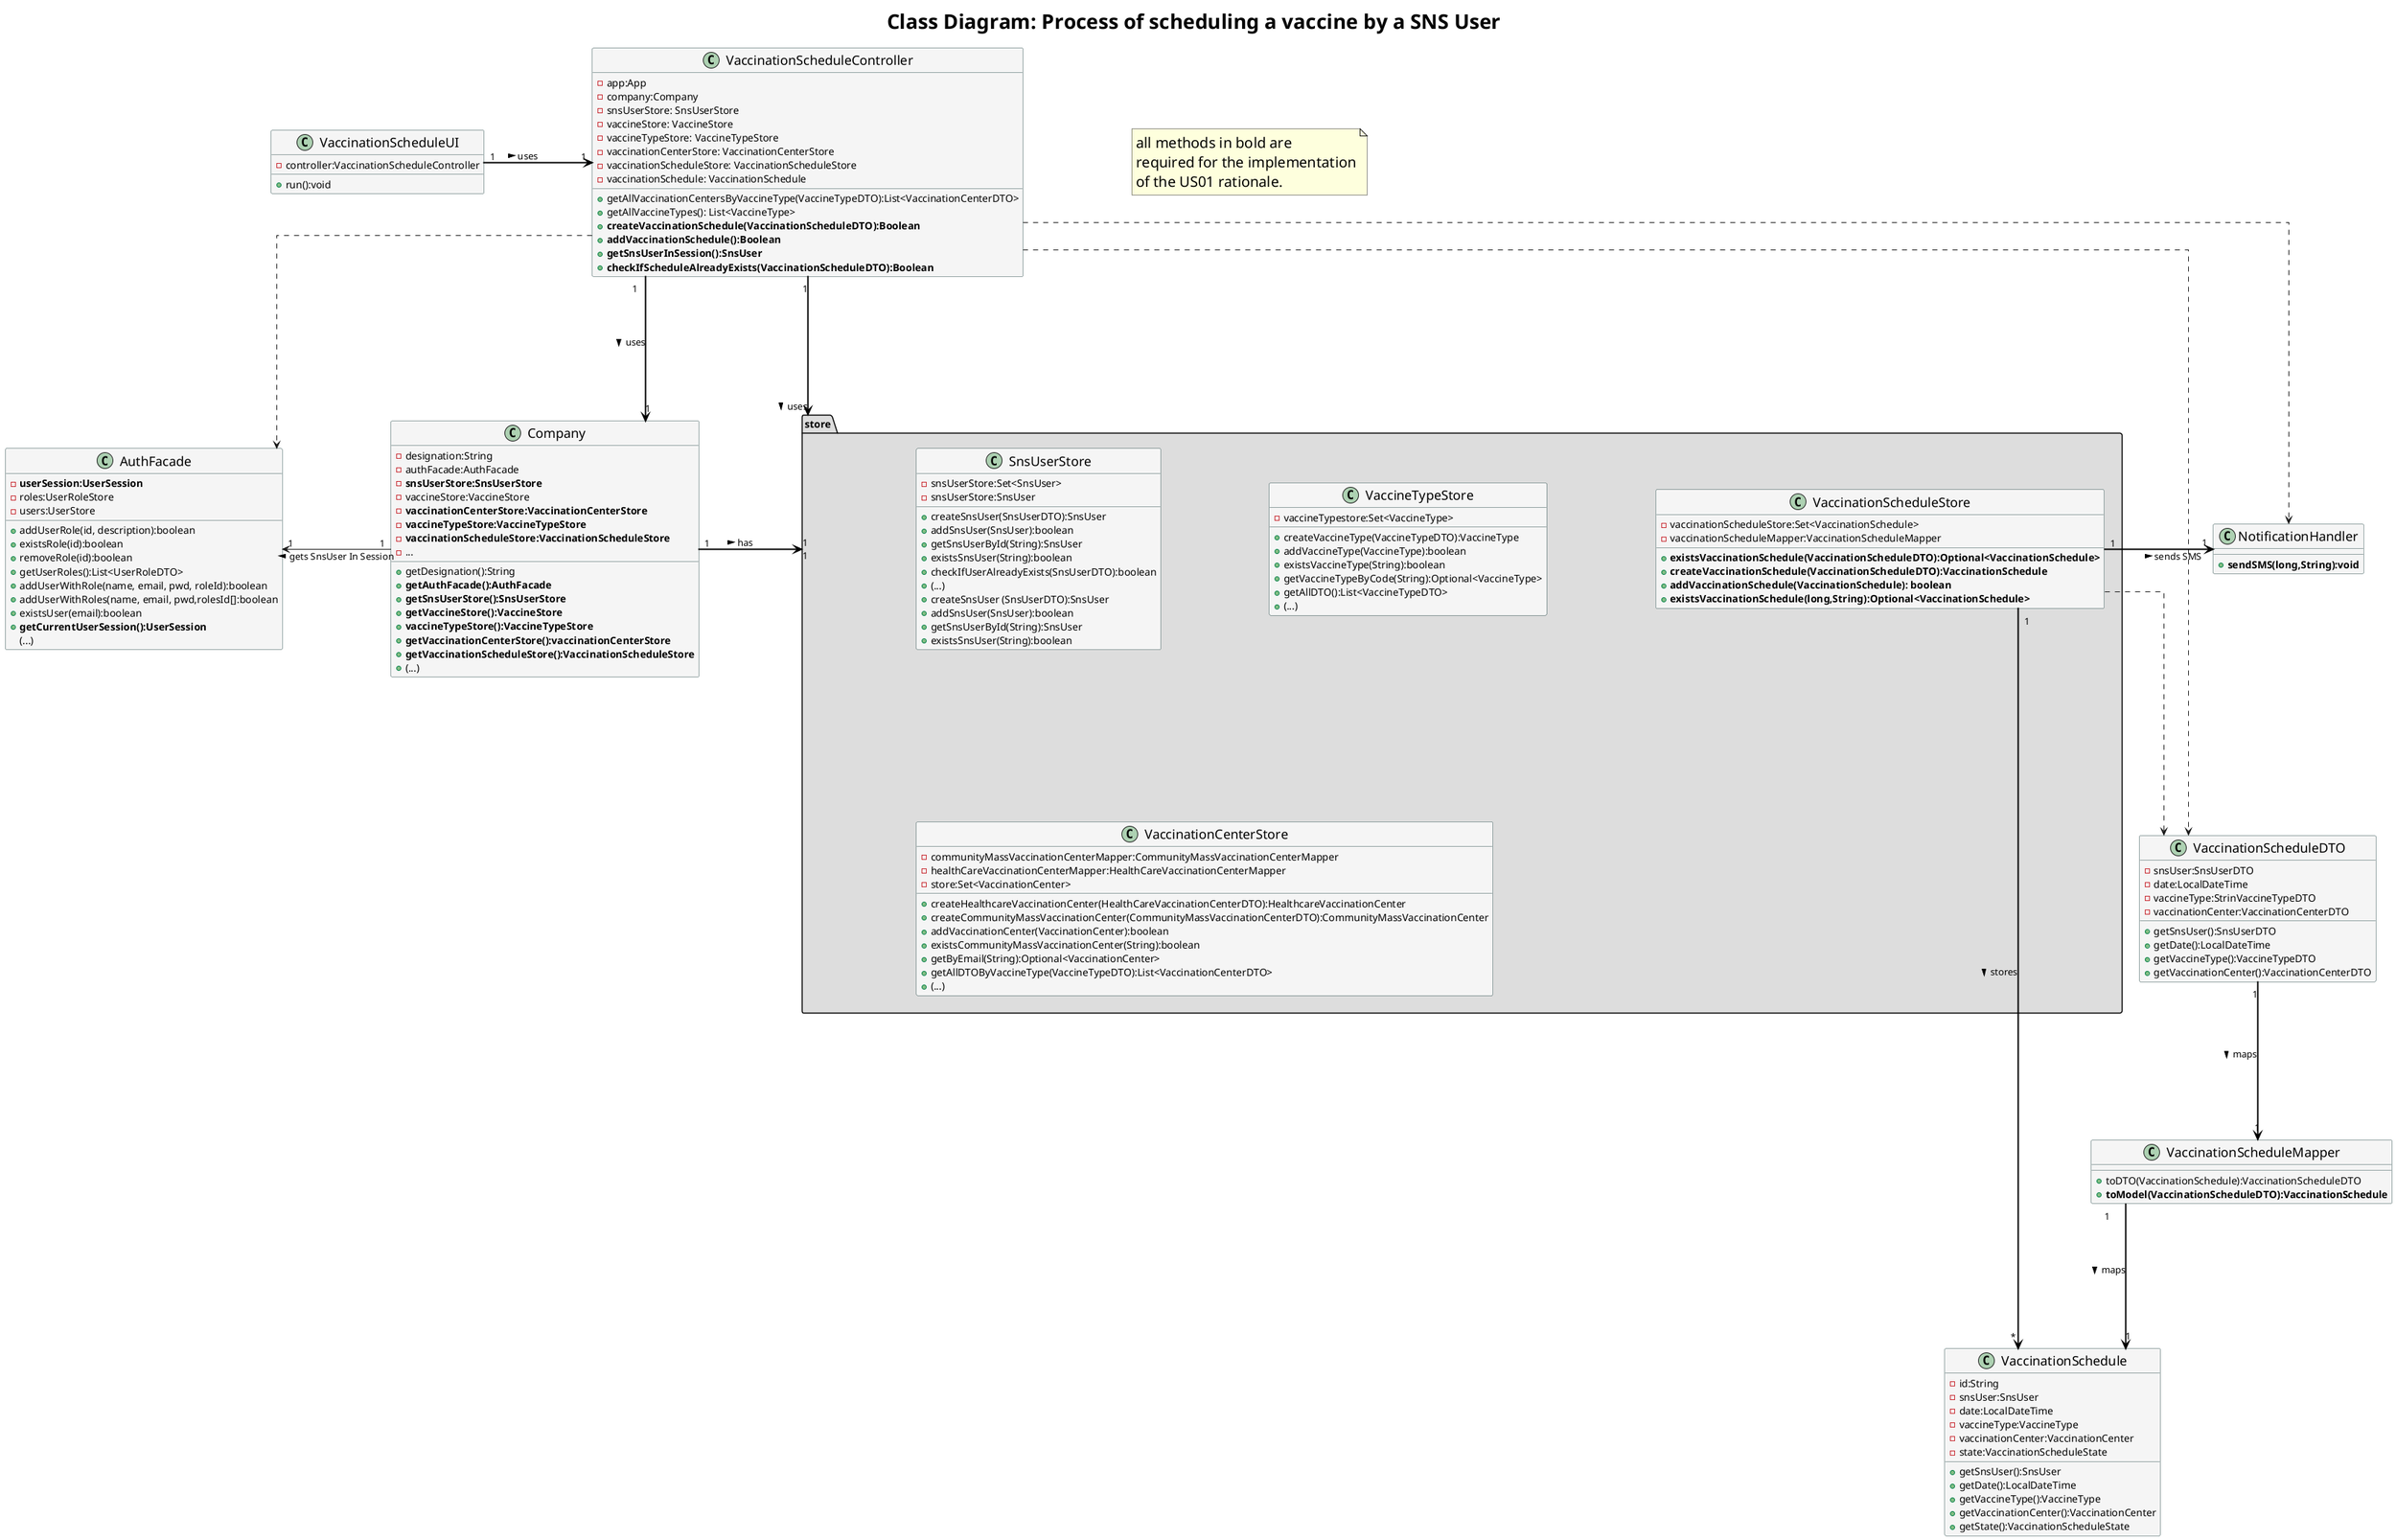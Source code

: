 @startuml

'*left to right direction

skinparam classAttributeIconSize 10
skinparam linetype ortho
skinparam minClassWidth 150
skinparam classHeaderBackgroundColor LightGray
skinparam classBackgroundColor WhiteSmoke
skinparam classBorderColor DarkSlateGray
skinparam classFontColor automatic
skinparam classFontSize 18
skinparam noteFontSize 20
skinparam titleFontSize 28
skinparam classFontName Corbel
skinparam nodesep 150
skinparam ranksep 200

title Class Diagram: Process of scheduling a vaccine by a SNS User



class VaccinationScheduleUI {
    - controller:VaccinationScheduleController
    + run():void
}

class VaccinationScheduleController {
      -app:App
      -company:Company
      -snsUserStore: SnsUserStore
      -vaccineStore: VaccineStore
      -vaccineTypeStore: VaccineTypeStore
      -vaccinationCenterStore: VaccinationCenterStore
      -vaccinationScheduleStore: VaccinationScheduleStore
      -vaccinationSchedule: VaccinationSchedule
      +getAllVaccinationCentersByVaccineType(VaccineTypeDTO):List<VaccinationCenterDTO>
      +getAllVaccineTypes(): List<VaccineType>
      +**createVaccinationSchedule(VaccinationScheduleDTO):Boolean**
      +**addVaccinationSchedule():Boolean**
      +**getSnsUserInSession():SnsUser**
      +**checkIfScheduleAlreadyExists(VaccinationScheduleDTO):Boolean**
}

class VaccinationScheduleDTO  {
  -snsUser:SnsUserDTO
  -date:LocalDateTime
  -vaccineType:StrinVaccineTypeDTO
  -vaccinationCenter:VaccinationCenterDTO
  +getSnsUser():SnsUserDTO
  +getDate():LocalDateTime
  +getVaccineType():VaccineTypeDTO
  +getVaccinationCenter():VaccinationCenterDTO
}

class VaccinationScheduleMapper {
  +toDTO(VaccinationSchedule):VaccinationScheduleDTO
  +**toModel(VaccinationScheduleDTO):VaccinationSchedule**
}

class VaccinationSchedule  {
  -id:String
  -snsUser:SnsUser
  -date:LocalDateTime
  -vaccineType:VaccineType
  -vaccinationCenter:VaccinationCenter
  -state:VaccinationScheduleState
  +getSnsUser():SnsUser
  +getDate():LocalDateTime
  +getVaccineType():VaccineType
  +getVaccinationCenter():VaccinationCenter
  +getState():VaccinationScheduleState
}

package store <<Folder>> #DDDDDD {
class VaccinationScheduleStore  {
  -vaccinationScheduleStore:Set<VaccinationSchedule>
  -vaccinationScheduleMapper:VaccinationScheduleMapper
  +**existsVaccinationSchedule(VaccinationScheduleDTO):Optional<VaccinationSchedule>**
  +**createVaccinationSchedule(VaccinationScheduleDTO):VaccinationSchedule**
  +**addVaccinationSchedule(VaccinationSchedule): boolean**
  +**existsVaccinationSchedule(long,String):Optional<VaccinationSchedule>**
}

class SnsUserStore {
  -snsUserStore:Set<SnsUser>
  +createSnsUser(SnsUserDTO):SnsUser
  +addSnsUser(SnsUser):boolean
  +getSnsUserById(String):SnsUser
  +existsSnsUser(String):boolean
  +checkIfUserAlreadyExists(SnsUserDTO):boolean
  +(...)
}

class VaccineTypeStore {
  -vaccineTypestore:Set<VaccineType>
  +createVaccineType(VaccineTypeDTO):VaccineType
  +addVaccineType(VaccineType):boolean
  +existsVaccineType(String):boolean
  +getVaccineTypeByCode(String):Optional<VaccineType>
  +getAllDTO():List<VaccineTypeDTO>
  +(...)
}

class VaccinationCenterStore {
  -communityMassVaccinationCenterMapper:CommunityMassVaccinationCenterMapper
  -healthCareVaccinationCenterMapper:HealthCareVaccinationCenterMapper
  -store:Set<VaccinationCenter>
  +createHealthcareVaccinationCenter(HealthCareVaccinationCenterDTO):HealthcareVaccinationCenter
  +createCommunityMassVaccinationCenter(CommunityMassVaccinationCenterDTO):CommunityMassVaccinationCenter
  +addVaccinationCenter(VaccinationCenter):boolean
  +existsCommunityMassVaccinationCenter(String):boolean
  +getByEmail(String):Optional<VaccinationCenter>
  +getAllDTOByVaccineType(VaccineTypeDTO):List<VaccinationCenterDTO>
  +(...)
}

class SnsUserStore {
  -snsUserStore:SnsUser
  +createSnsUser (SnsUserDTO):SnsUser
  +addSnsUser(SnsUser):boolean
  +getSnsUserById(String):SnsUser
  +existsSnsUser(String):boolean
}
}

class Company  {
  -designation:String
  -authFacade:AuthFacade
  -**snsUserStore:SnsUserStore**
  -vaccineStore:VaccineStore
  -**vaccinationCenterStore:VaccinationCenterStore**
  -**vaccineTypeStore:VaccineTypeStore**
  -**vaccinationScheduleStore:VaccinationScheduleStore**
  -...
  +getDesignation():String
  +**getAuthFacade():AuthFacade**
  +**getSnsUserStore():SnsUserStore**
  +**getVaccineStore():VaccineStore**
  +**vaccineTypeStore():VaccineTypeStore**
  +**getVaccinationCenterStore():vaccinationCenterStore**
  +**getVaccinationScheduleStore():VaccinationScheduleStore**
  +(...)
}

class AuthFacade  {
  -**userSession:UserSession**
  -roles:UserRoleStore
  -users:UserStore
  +addUserRole(id, description):boolean
  +existsRole(id):boolean
  +removeRole(id):boolean
  +getUserRoles():List<UserRoleDTO>
  +addUserWithRole(name, email, pwd, roleId):boolean
  +addUserWithRoles(name, email, pwd,rolesId[]:boolean
  +existsUser(email):boolean
  +**getCurrentUserSession():UserSession**
  (...)
}

class NotificationHandler {
  +**sendSMS(long,String):void**
}


note as N1
all methods in bold are
required for the implementation
of the US01 rationale.
end note

VaccinationScheduleUI "1"-[#black,bold]r-> "1" VaccinationScheduleController:uses >
'VaccinationScheduleUI ..> VaccinationScheduleDTO

VaccinationScheduleController ..>  AuthFacade
VaccinationScheduleController ..>  NotificationHandler
VaccinationScheduleController "1"-[#black,bold]-> "1" Company: uses >
VaccinationScheduleController ..> VaccinationScheduleDTO

VaccinationScheduleController "1" -[#black,bold]-> "1" store : uses >
'VaccinationScheduleController "1" -[#black,bold]u-> "1" VaccineTypeStore : uses >
'VaccinationScheduleController "1" -[#black,bold]-> "1" VaccinationCenterStore : uses >
'VaccinationScheduleController "1" -[#black,bold]-> "1" VaccinationScheduleStore : uses >


Company "1" -[#black,bold]r-> "1" store : has >
'Company "1" -[#black,bold]u-> "1" VaccineTypeStore : has >
'Company "1" -[#black,bold]-> "1" VaccinationCenterStore : has >
'Company "1" -[#black,bold]-> "1" VaccinationScheduleStore : has >
Company "1"-l-> "1" AuthFacade: gets SnsUser In Session >

VaccinationScheduleMapper "1" .[#black,bold].> "1" VaccinationSchedule: maps >

VaccinationScheduleStore  "1" -[#black,bold]r-> "*" VaccinationSchedule: stores >
VaccinationScheduleStore  "1" -[#black,bold]r-> "1" NotificationHandler: sends SMS >
VaccinationScheduleStore ..> VaccinationScheduleDTO

VaccinationScheduleDTO "1".[#black,bold].> "1" VaccinationScheduleMapper:maps >


@enduml